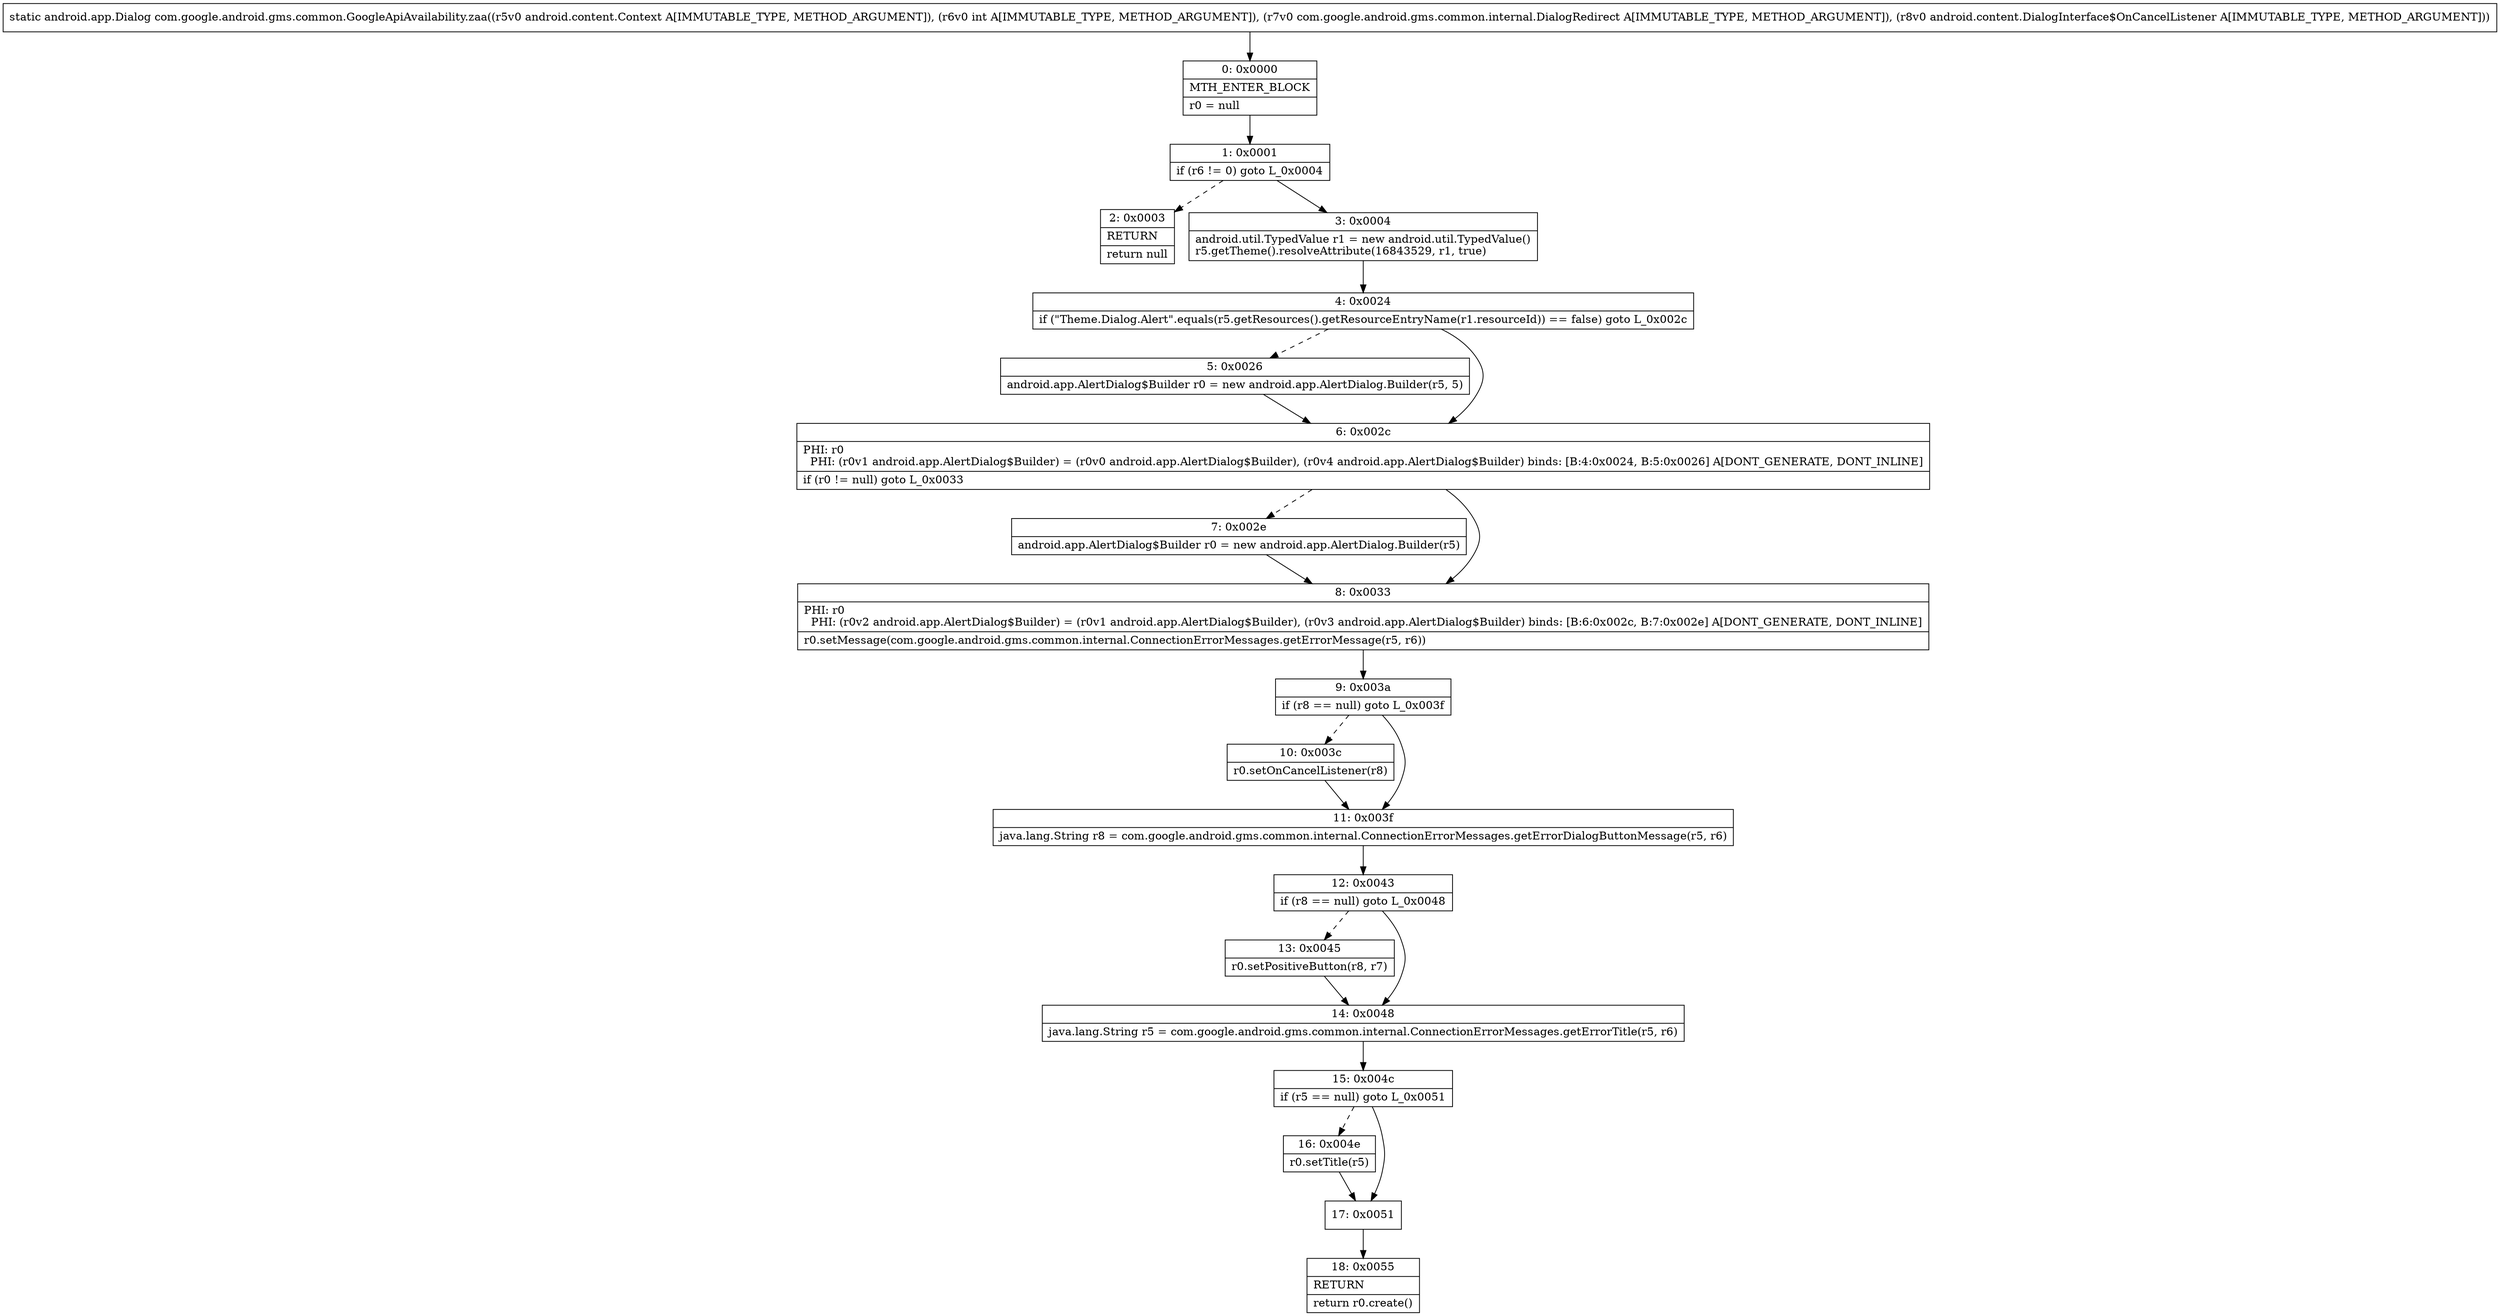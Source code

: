 digraph "CFG forcom.google.android.gms.common.GoogleApiAvailability.zaa(Landroid\/content\/Context;ILcom\/google\/android\/gms\/common\/internal\/DialogRedirect;Landroid\/content\/DialogInterface$OnCancelListener;)Landroid\/app\/Dialog;" {
Node_0 [shape=record,label="{0\:\ 0x0000|MTH_ENTER_BLOCK\l|r0 = null\l}"];
Node_1 [shape=record,label="{1\:\ 0x0001|if (r6 != 0) goto L_0x0004\l}"];
Node_2 [shape=record,label="{2\:\ 0x0003|RETURN\l|return null\l}"];
Node_3 [shape=record,label="{3\:\ 0x0004|android.util.TypedValue r1 = new android.util.TypedValue()\lr5.getTheme().resolveAttribute(16843529, r1, true)\l}"];
Node_4 [shape=record,label="{4\:\ 0x0024|if (\"Theme.Dialog.Alert\".equals(r5.getResources().getResourceEntryName(r1.resourceId)) == false) goto L_0x002c\l}"];
Node_5 [shape=record,label="{5\:\ 0x0026|android.app.AlertDialog$Builder r0 = new android.app.AlertDialog.Builder(r5, 5)\l}"];
Node_6 [shape=record,label="{6\:\ 0x002c|PHI: r0 \l  PHI: (r0v1 android.app.AlertDialog$Builder) = (r0v0 android.app.AlertDialog$Builder), (r0v4 android.app.AlertDialog$Builder) binds: [B:4:0x0024, B:5:0x0026] A[DONT_GENERATE, DONT_INLINE]\l|if (r0 != null) goto L_0x0033\l}"];
Node_7 [shape=record,label="{7\:\ 0x002e|android.app.AlertDialog$Builder r0 = new android.app.AlertDialog.Builder(r5)\l}"];
Node_8 [shape=record,label="{8\:\ 0x0033|PHI: r0 \l  PHI: (r0v2 android.app.AlertDialog$Builder) = (r0v1 android.app.AlertDialog$Builder), (r0v3 android.app.AlertDialog$Builder) binds: [B:6:0x002c, B:7:0x002e] A[DONT_GENERATE, DONT_INLINE]\l|r0.setMessage(com.google.android.gms.common.internal.ConnectionErrorMessages.getErrorMessage(r5, r6))\l}"];
Node_9 [shape=record,label="{9\:\ 0x003a|if (r8 == null) goto L_0x003f\l}"];
Node_10 [shape=record,label="{10\:\ 0x003c|r0.setOnCancelListener(r8)\l}"];
Node_11 [shape=record,label="{11\:\ 0x003f|java.lang.String r8 = com.google.android.gms.common.internal.ConnectionErrorMessages.getErrorDialogButtonMessage(r5, r6)\l}"];
Node_12 [shape=record,label="{12\:\ 0x0043|if (r8 == null) goto L_0x0048\l}"];
Node_13 [shape=record,label="{13\:\ 0x0045|r0.setPositiveButton(r8, r7)\l}"];
Node_14 [shape=record,label="{14\:\ 0x0048|java.lang.String r5 = com.google.android.gms.common.internal.ConnectionErrorMessages.getErrorTitle(r5, r6)\l}"];
Node_15 [shape=record,label="{15\:\ 0x004c|if (r5 == null) goto L_0x0051\l}"];
Node_16 [shape=record,label="{16\:\ 0x004e|r0.setTitle(r5)\l}"];
Node_17 [shape=record,label="{17\:\ 0x0051}"];
Node_18 [shape=record,label="{18\:\ 0x0055|RETURN\l|return r0.create()\l}"];
MethodNode[shape=record,label="{static android.app.Dialog com.google.android.gms.common.GoogleApiAvailability.zaa((r5v0 android.content.Context A[IMMUTABLE_TYPE, METHOD_ARGUMENT]), (r6v0 int A[IMMUTABLE_TYPE, METHOD_ARGUMENT]), (r7v0 com.google.android.gms.common.internal.DialogRedirect A[IMMUTABLE_TYPE, METHOD_ARGUMENT]), (r8v0 android.content.DialogInterface$OnCancelListener A[IMMUTABLE_TYPE, METHOD_ARGUMENT])) }"];
MethodNode -> Node_0;
Node_0 -> Node_1;
Node_1 -> Node_2[style=dashed];
Node_1 -> Node_3;
Node_3 -> Node_4;
Node_4 -> Node_5[style=dashed];
Node_4 -> Node_6;
Node_5 -> Node_6;
Node_6 -> Node_7[style=dashed];
Node_6 -> Node_8;
Node_7 -> Node_8;
Node_8 -> Node_9;
Node_9 -> Node_10[style=dashed];
Node_9 -> Node_11;
Node_10 -> Node_11;
Node_11 -> Node_12;
Node_12 -> Node_13[style=dashed];
Node_12 -> Node_14;
Node_13 -> Node_14;
Node_14 -> Node_15;
Node_15 -> Node_16[style=dashed];
Node_15 -> Node_17;
Node_16 -> Node_17;
Node_17 -> Node_18;
}

